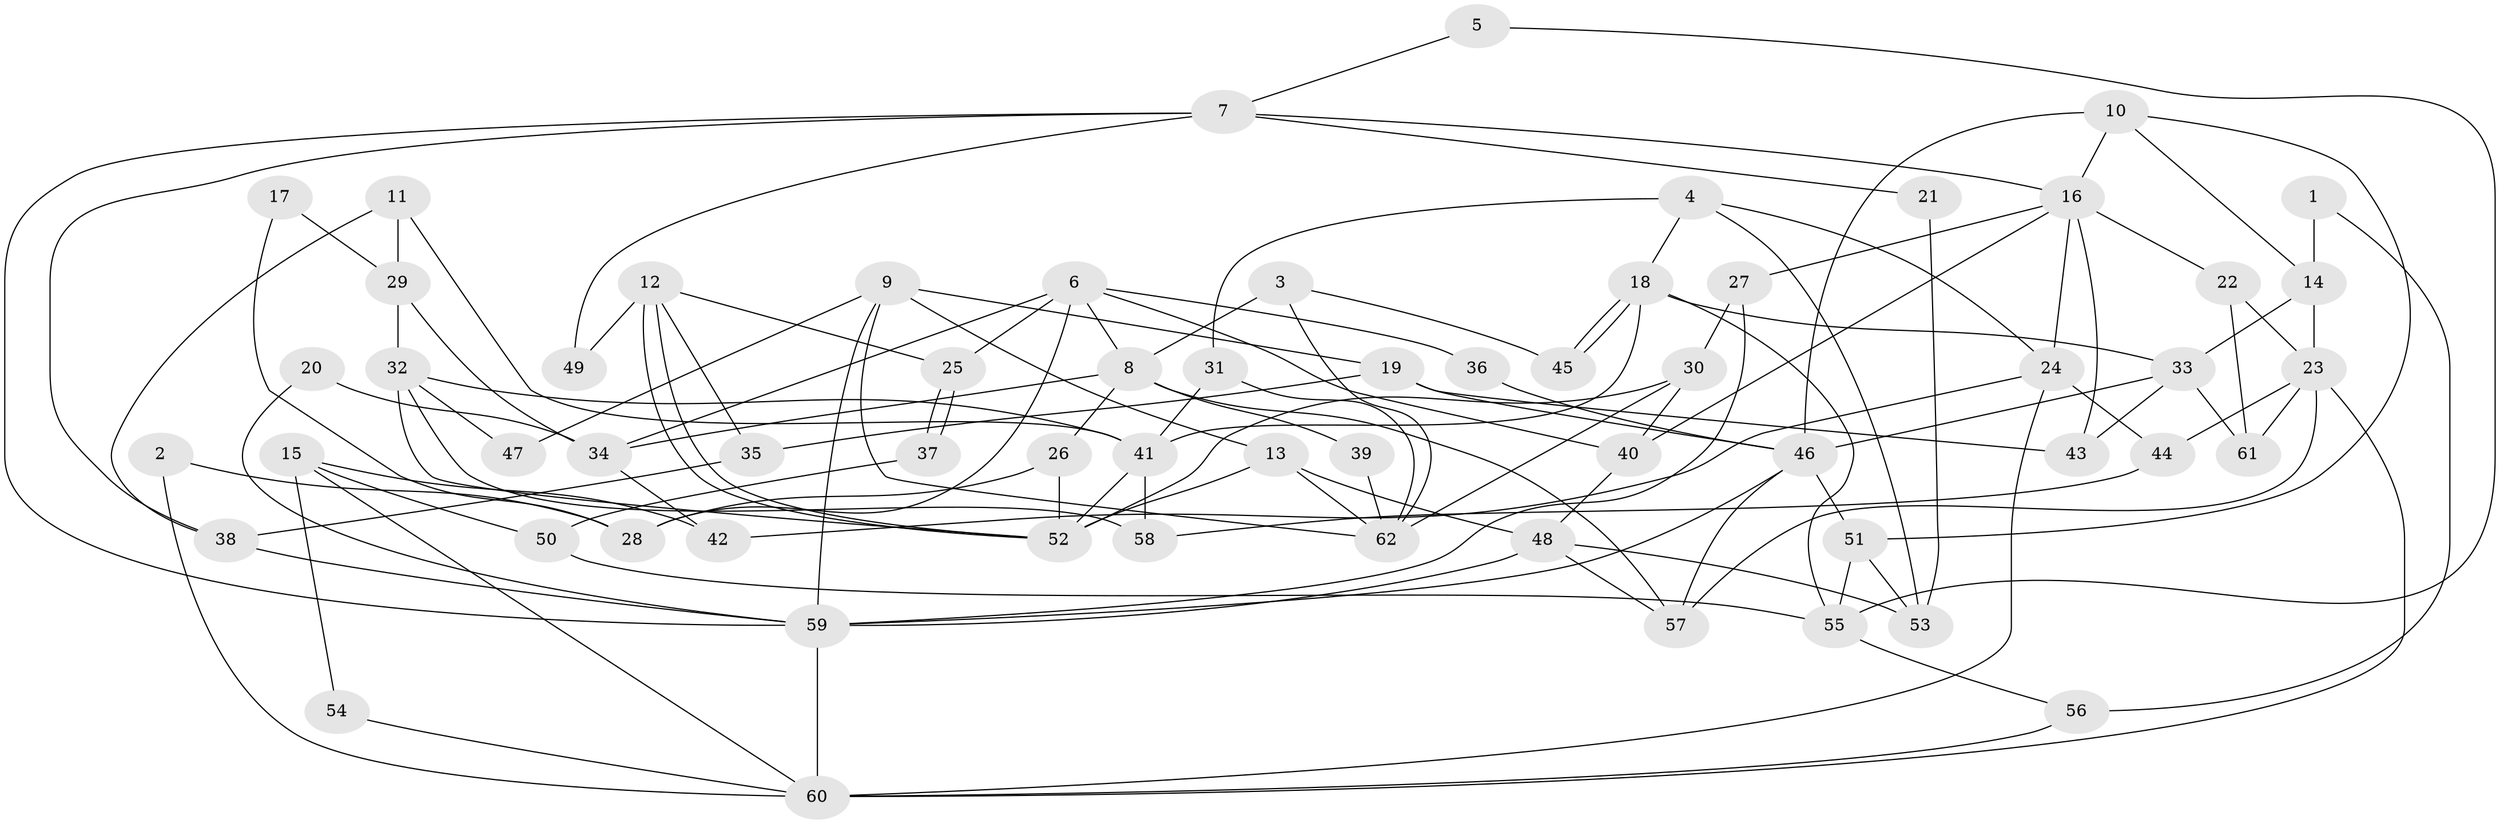 // coarse degree distribution, {2: 0.20930232558139536, 5: 0.11627906976744186, 7: 0.046511627906976744, 4: 0.23255813953488372, 3: 0.2558139534883721, 8: 0.046511627906976744, 6: 0.06976744186046512, 12: 0.023255813953488372}
// Generated by graph-tools (version 1.1) at 2025/54/03/04/25 21:54:37]
// undirected, 62 vertices, 124 edges
graph export_dot {
graph [start="1"]
  node [color=gray90,style=filled];
  1;
  2;
  3;
  4;
  5;
  6;
  7;
  8;
  9;
  10;
  11;
  12;
  13;
  14;
  15;
  16;
  17;
  18;
  19;
  20;
  21;
  22;
  23;
  24;
  25;
  26;
  27;
  28;
  29;
  30;
  31;
  32;
  33;
  34;
  35;
  36;
  37;
  38;
  39;
  40;
  41;
  42;
  43;
  44;
  45;
  46;
  47;
  48;
  49;
  50;
  51;
  52;
  53;
  54;
  55;
  56;
  57;
  58;
  59;
  60;
  61;
  62;
  1 -- 14;
  1 -- 56;
  2 -- 60;
  2 -- 28;
  3 -- 8;
  3 -- 62;
  3 -- 45;
  4 -- 53;
  4 -- 18;
  4 -- 24;
  4 -- 31;
  5 -- 55;
  5 -- 7;
  6 -- 40;
  6 -- 25;
  6 -- 8;
  6 -- 28;
  6 -- 34;
  6 -- 36;
  7 -- 59;
  7 -- 16;
  7 -- 21;
  7 -- 38;
  7 -- 49;
  8 -- 34;
  8 -- 26;
  8 -- 39;
  8 -- 57;
  9 -- 13;
  9 -- 62;
  9 -- 19;
  9 -- 47;
  9 -- 59;
  10 -- 14;
  10 -- 16;
  10 -- 46;
  10 -- 51;
  11 -- 38;
  11 -- 41;
  11 -- 29;
  12 -- 52;
  12 -- 52;
  12 -- 35;
  12 -- 25;
  12 -- 49;
  13 -- 52;
  13 -- 48;
  13 -- 62;
  14 -- 23;
  14 -- 33;
  15 -- 60;
  15 -- 42;
  15 -- 50;
  15 -- 54;
  16 -- 43;
  16 -- 24;
  16 -- 22;
  16 -- 27;
  16 -- 40;
  17 -- 29;
  17 -- 28;
  18 -- 41;
  18 -- 45;
  18 -- 45;
  18 -- 33;
  18 -- 55;
  19 -- 46;
  19 -- 35;
  19 -- 43;
  20 -- 59;
  20 -- 34;
  21 -- 53;
  22 -- 23;
  22 -- 61;
  23 -- 61;
  23 -- 57;
  23 -- 44;
  23 -- 60;
  24 -- 60;
  24 -- 42;
  24 -- 44;
  25 -- 37;
  25 -- 37;
  26 -- 52;
  26 -- 28;
  27 -- 59;
  27 -- 30;
  29 -- 32;
  29 -- 34;
  30 -- 52;
  30 -- 40;
  30 -- 62;
  31 -- 62;
  31 -- 41;
  32 -- 41;
  32 -- 52;
  32 -- 47;
  32 -- 58;
  33 -- 46;
  33 -- 43;
  33 -- 61;
  34 -- 42;
  35 -- 38;
  36 -- 46;
  37 -- 50;
  38 -- 59;
  39 -- 62;
  40 -- 48;
  41 -- 58;
  41 -- 52;
  44 -- 58;
  46 -- 59;
  46 -- 51;
  46 -- 57;
  48 -- 57;
  48 -- 53;
  48 -- 59;
  50 -- 55;
  51 -- 53;
  51 -- 55;
  54 -- 60;
  55 -- 56;
  56 -- 60;
  59 -- 60;
}
